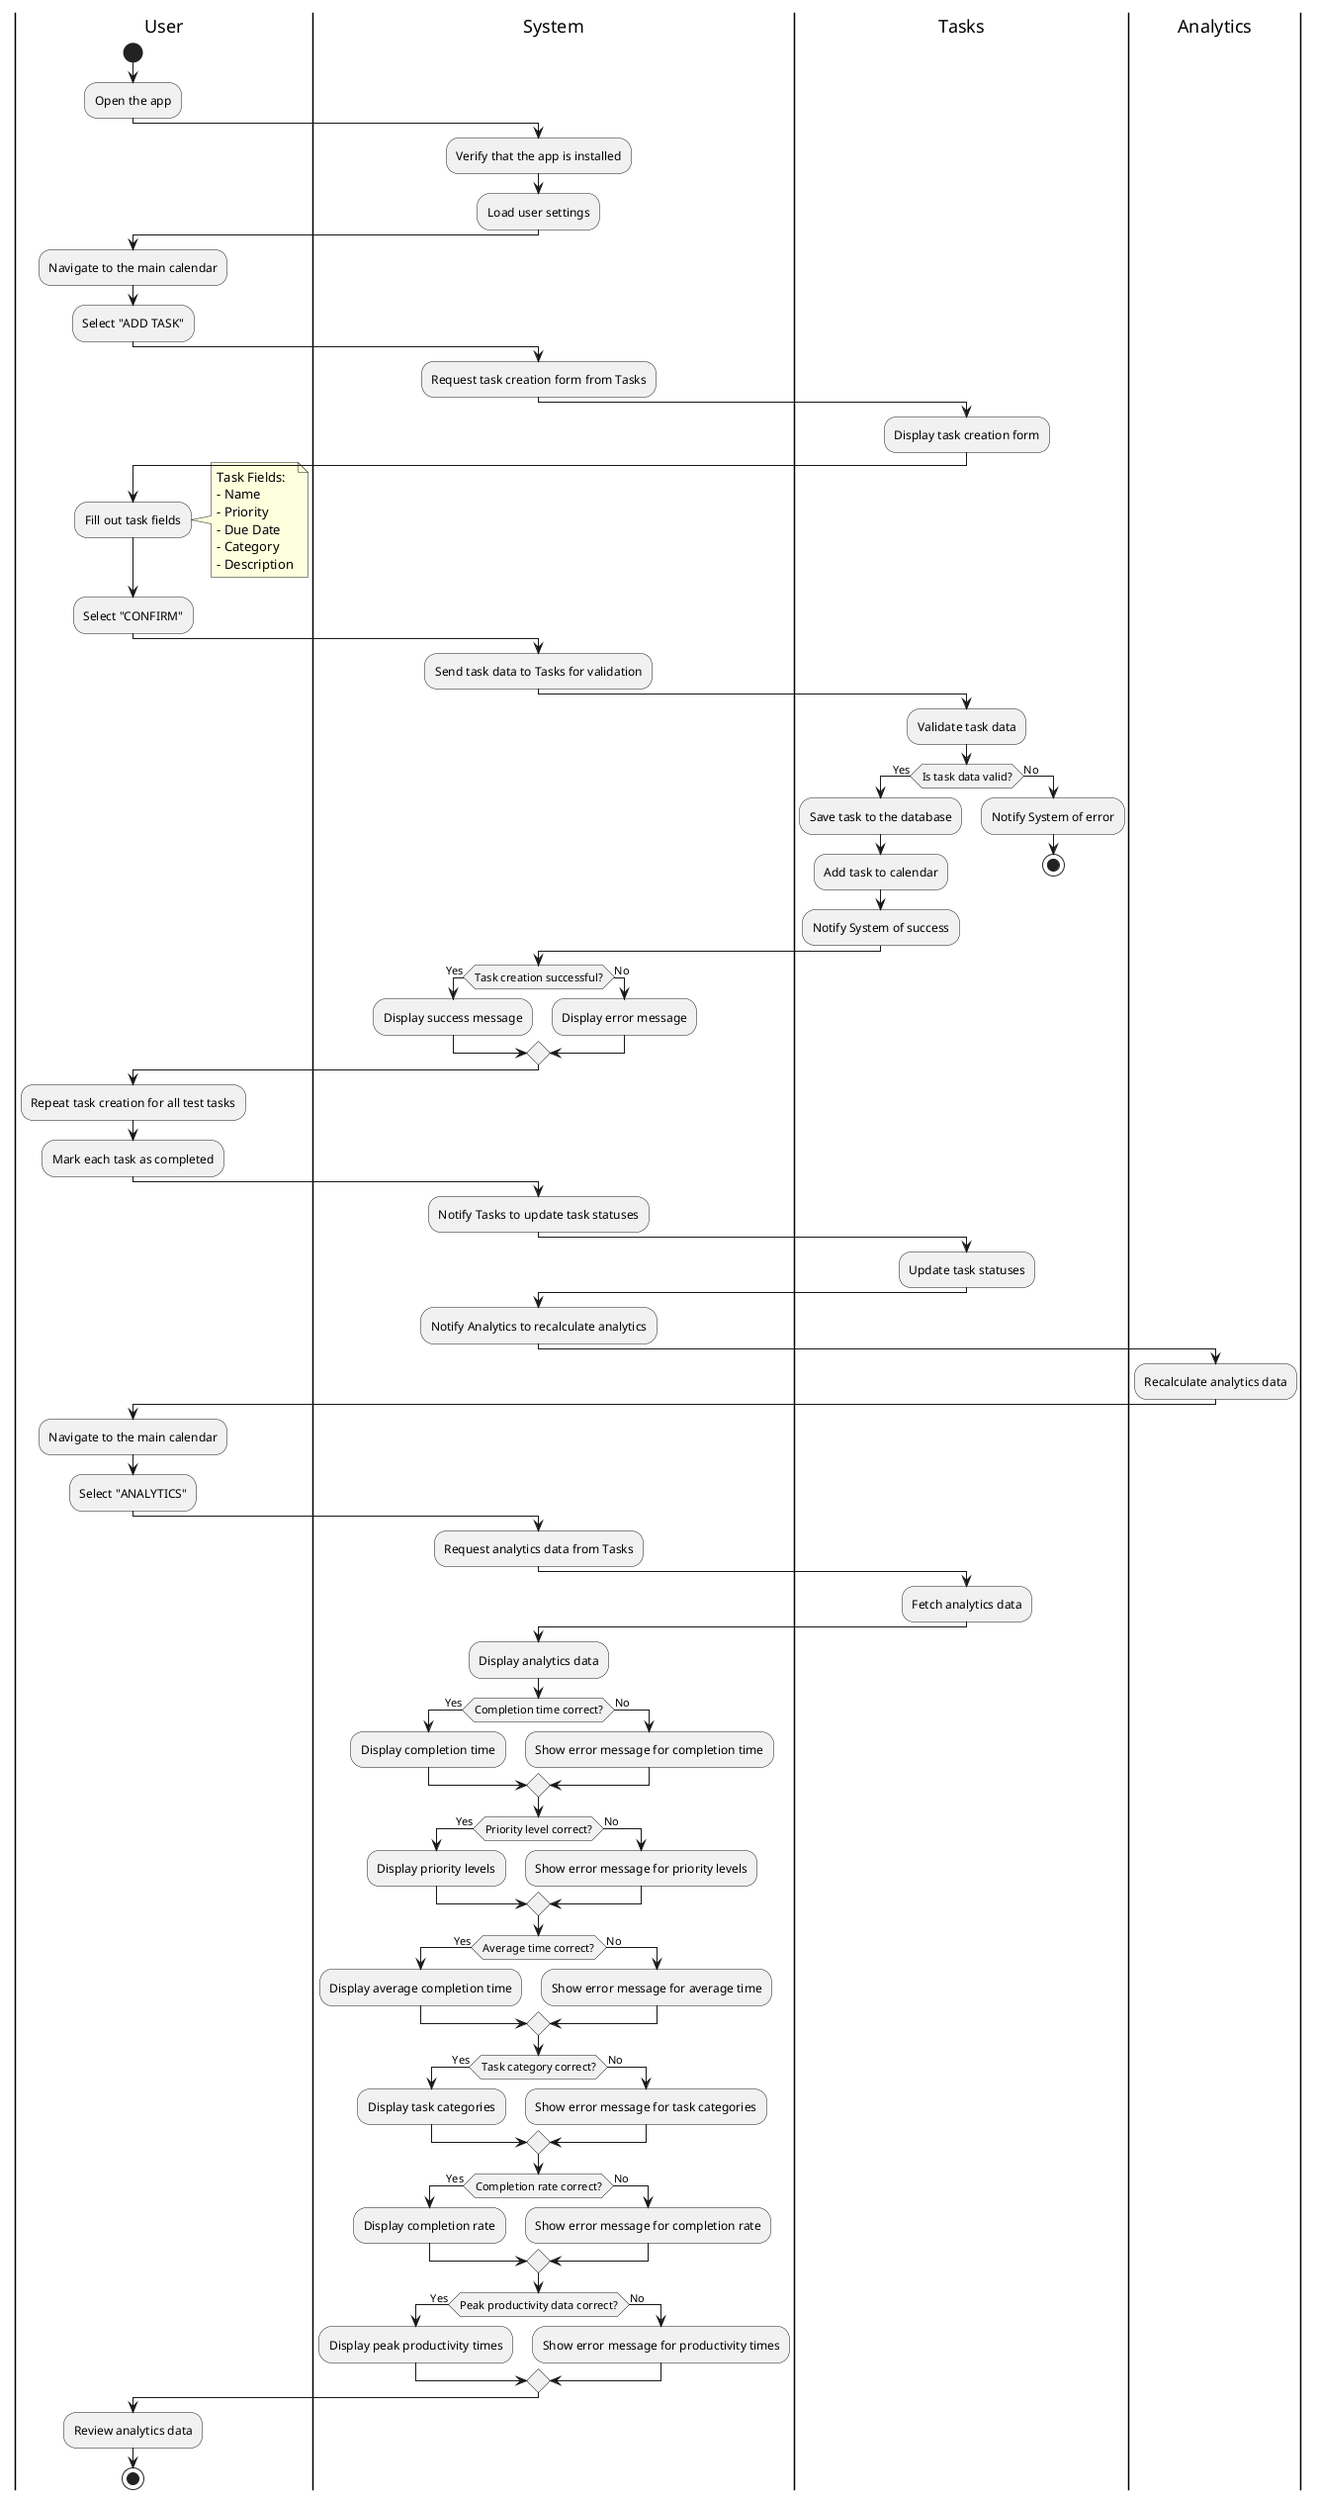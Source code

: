 @startuml Task_Progress_Track
|User|
start
:Open the app;

|System|
:Verify that the app is installed;
:Load user settings;

|User|
:Navigate to the main calendar;
:Select "ADD TASK";

|System|
:Request task creation form from Tasks;

|Tasks|
:Display task creation form;

|User|
:Fill out task fields;
note right
Task Fields:
- Name
- Priority
- Due Date
- Category
- Description
end note

:Select "CONFIRM";

|System|
:Send task data to Tasks for validation;

|Tasks|
:Validate task data;
if (Is task data valid?) then (Yes)
  :Save task to the database;
  :Add task to calendar;
  :Notify System of success;
else (No)
  :Notify System of error;
  stop
endif

|System|
if (Task creation successful?) then (Yes)
  :Display success message;
else (No)
  :Display error message;
endif

|User|
:Repeat task creation for all test tasks;
:Mark each task as completed;

|System|
:Notify Tasks to update task statuses;

|Tasks|
:Update task statuses;

|System|
:Notify Analytics to recalculate analytics;

|Analytics|
:Recalculate analytics data;

|User|
:Navigate to the main calendar;
:Select "ANALYTICS";

|System|
:Request analytics data from Tasks;

|Tasks|
:Fetch analytics data;

|System|
:Display analytics data;
if (Completion time correct?) then (Yes)
  :Display completion time;
else (No)
  :Show error message for completion time;
endif

if (Priority level correct?) then (Yes)
  :Display priority levels;
else (No)
  :Show error message for priority levels;
endif

if (Average time correct?) then (Yes)
  :Display average completion time;
else (No)
  :Show error message for average time;
endif

if (Task category correct?) then (Yes)
  :Display task categories;
else (No)
  :Show error message for task categories;
endif

if (Completion rate correct?) then (Yes)
  :Display completion rate;
else (No)
  :Show error message for completion rate;
endif

if (Peak productivity data correct?) then (Yes)
  :Display peak productivity times;
else (No)
  :Show error message for productivity times;
endif

|User|
:Review analytics data;

stop
@enduml
